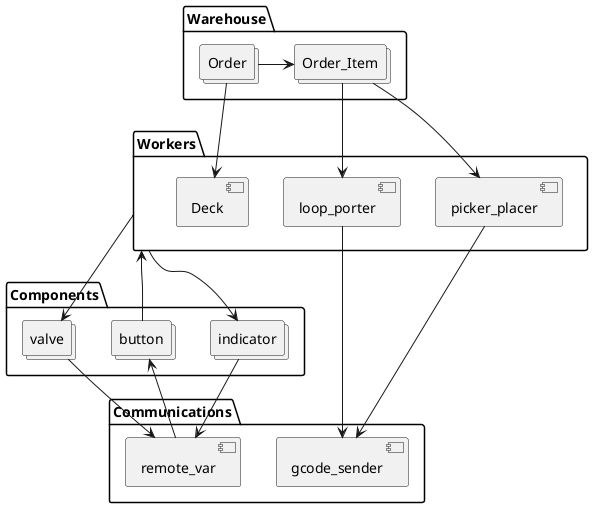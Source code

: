 @startuml
allowmixing

folder Warehouse{
    collections Order
    collections Order_Item
    Order -> Order_Item
}

folder Workers{
    component loop_porter
    component Deck
    component picker_placer

}
Order --> Deck
Order_Item --> loop_porter
Order_Item -->picker_placer

folder Components{
    collections indicator
    collections button
    collections valve


}
Workers --> indicator
Workers --> valve
Workers <-- button


folder Communications{
    component gcode_sender
    component remote_var
}
loop_porter ---> gcode_sender
picker_placer ---> gcode_sender
indicator --> remote_var
valve --> remote_var
button <-- remote_var

@enduml